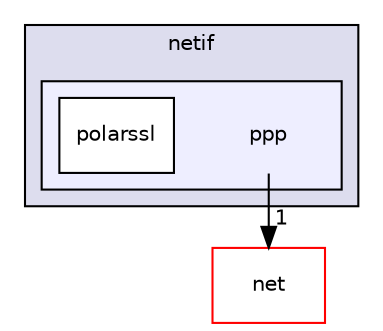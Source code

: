 digraph "C:/Dev/git/UbixOS/sys/include/netif/ppp" {
  compound=true
  node [ fontsize="10", fontname="Helvetica"];
  edge [ labelfontsize="10", labelfontname="Helvetica"];
  subgraph clusterdir_d30d4e36b590a245c15c34f21c61e7a6 {
    graph [ bgcolor="#ddddee", pencolor="black", label="netif" fontname="Helvetica", fontsize="10", URL="dir_d30d4e36b590a245c15c34f21c61e7a6.html"]
  subgraph clusterdir_60a47962a3554048f3afe735257bc308 {
    graph [ bgcolor="#eeeeff", pencolor="black", label="" URL="dir_60a47962a3554048f3afe735257bc308.html"];
    dir_60a47962a3554048f3afe735257bc308 [shape=plaintext label="ppp"];
    dir_a3e33ddc49fc07e4150ded69ff193142 [shape=box label="polarssl" color="black" fillcolor="white" style="filled" URL="dir_a3e33ddc49fc07e4150ded69ff193142.html"];
  }
  }
  dir_8a452844cab5a537277ef786999bc939 [shape=box label="net" fillcolor="white" style="filled" color="red" URL="dir_8a452844cab5a537277ef786999bc939.html"];
  dir_60a47962a3554048f3afe735257bc308->dir_8a452844cab5a537277ef786999bc939 [headlabel="1", labeldistance=1.5 headhref="dir_000042_000031.html"];
}
